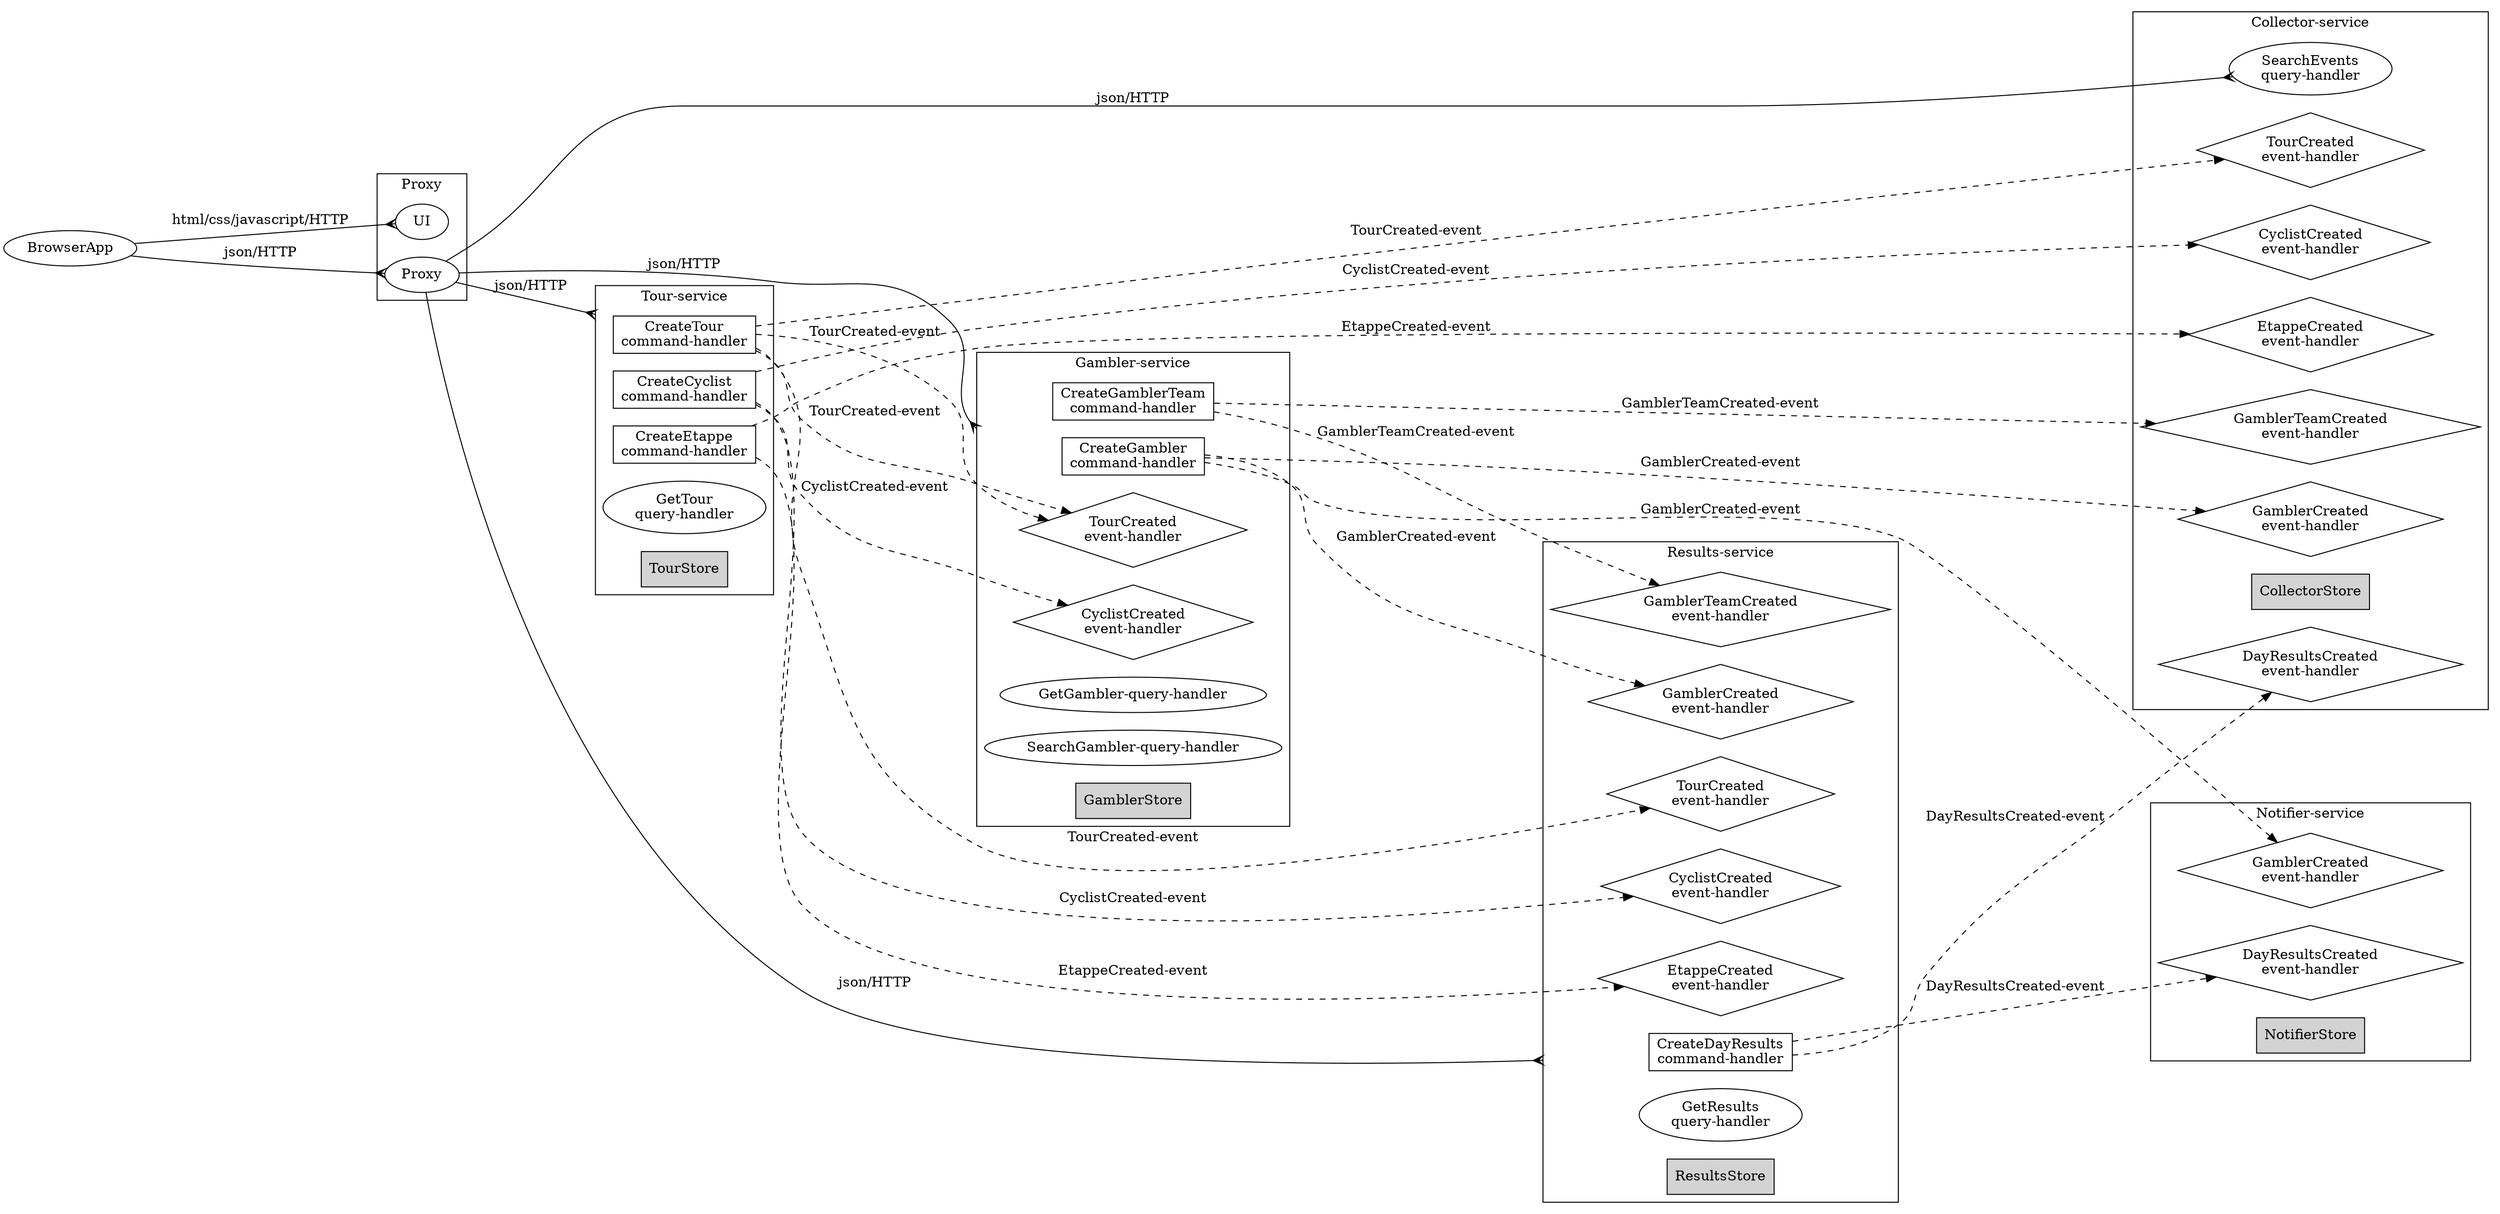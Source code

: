 digraph G {
	graph [compound=true, rankdir=LR, ranksep="1.0"];
	node [label="\N"];

	subgraph clusterproxy {
		label=Proxy;
		UI;
		Proxy;
	}

	subgraph clustertour {
		label="Tour-service";
		// events
		// commands
		CreateTour [label="CreateTour\ncommand-handler", shape=box];
		CreateCyclist [label="CreateCyclist\ncommand-handler", shape=box];
		CreateEtappe [label="CreateEtappe\ncommand-handler", shape=box];
		// queries
		GetTour [label="GetTour\nquery-handler"];
		// store
		TourStore [shape=box, style=filled];
	}

	subgraph clustergambler {
		label="Gambler-service";
		// events
		GamblerTourCreatedEventhandler [label="TourCreated\nevent-handler",shape=diamond];
		GamblerCyclistCreatedEventhandler [label="CyclistCreated\nevent-handler",shape=diamond];
		// commands
		CreateGambler [label="CreateGambler\ncommand-handler", shape=box];
		CreateGamblerTeam [label="CreateGamblerTeam\ncommand-handler", shape=box];
		// queries
		GetGambler [label="GetGambler-query-handler"];
		SearchGambler [label="SearchGambler-query-handler"];
		// store
		GamblerStore [shape=box, style=filled];
	}

	subgraph clusterresults {
		label="Results-service";
		// events
		ResultsTourCreatedEventhandler [label="TourCreated\nevent-handler",shape=diamond];
		ResultsCyclistCreatedEventhandler [label="CyclistCreated\nevent-handler",shape=diamond];
		ResultsEtappeCreatedEventhandler [label="EtappeCreated\nevent-handler",shape=diamond];
		ResultsGamblerCreatedEventhandler [label="GamblerCreated\nevent-handler",shape=diamond];
		ResultsGamblerTeamCreatedEventhandler [label="GamblerTeamCreated\nevent-handler",shape=diamond];
		// commands
		CreateDayResults [label="CreateDayResults\ncommand-handler", shape=box];
		// queries
		GetResults [label="GetResults\nquery-handler"];
		// store
		ResultsStore [shape=box, style=filled];
	}

	subgraph clustercollector {
		label="Collector-service";
		// events
		CollectorTourCreatedEventhandler [label="TourCreated\nevent-handler",shape=diamond];
		CollectorCyclistCreatedEventhandler [label="CyclistCreated\nevent-handler",shape=diamond];
		CollectorEtappeCreatedEventhandler [label="EtappeCreated\nevent-handler",shape=diamond];
		CollectorGamblerCreatedEventhandler [label="GamblerCreated\nevent-handler",shape=diamond];
		CollectorGamblerTeamCreatedEventhandler [label="GamblerTeamCreated\nevent-handler",shape=diamond];
		CollectorDayResultsCreatedEventhandler  [label="DayResultsCreated\nevent-handler",shape=diamond];
		// store
		CollectorStore [shape=box, style=filled];
		// queries
		SearchEvents [label="SearchEvents\nquery-handler"];
	}

	subgraph clusternotifier {
		label="Notifier-service";
		// events
		NotifierGamblerCreatedEventhandler [label="GamblerCreated\nevent-handler",shape=diamond];
		NotifierDayResultsCreatedEventhandler  [label="DayResultsCreated\nevent-handler",shape=diamond];
		// store
		NotifierStore [shape=box, style=filled];
	}

	BrowserApp -> UI [label="html/css/javascript/HTTP",arrowhead="crow"];
	BrowserApp -> Proxy [label="json/HTTP",arrowhead="crow"];
	
	Proxy -> CreateTour [label="json/HTTP",arrowhead=crow, lhead=clustertour];
	Proxy -> CreateGambler [label="json/HTTP",arrowhead=crow, lhead=clustergambler];
	Proxy -> CreateDayResults [label="json/HTTP",arrowhead=crow, lhead=clusterresults];
	Proxy -> SearchEvents [label="json/HTTP",arrowhead=crow, lhead=clusterresults];

	// events initialted from tour-service
	CreateTour -> GamblerTourCreatedEventhandler [label="TourCreated-event", style=dashed];
	CreateTour -> GamblerTourCreatedEventhandler [label="TourCreated-event", style=dashed];
	CreateTour -> ResultsTourCreatedEventhandler [label="TourCreated-event", style=dashed];
	CreateTour -> CollectorTourCreatedEventhandler [label="TourCreated-event", style=dashed];

	CreateCyclist -> GamblerCyclistCreatedEventhandler [label="CyclistCreated-event", style=dashed];
	CreateCyclist -> ResultsCyclistCreatedEventhandler [label="CyclistCreated-event", style=dashed];
	CreateCyclist -> CollectorCyclistCreatedEventhandler [label="CyclistCreated-event", style=dashed];
	
	CreateEtappe -> ResultsEtappeCreatedEventhandler [label="EtappeCreated-event", style=dashed];
	CreateEtappe -> CollectorEtappeCreatedEventhandler [label="EtappeCreated-event", style=dashed];

	// events initiated from gambler service
	CreateGambler -> ResultsGamblerCreatedEventhandler [label="GamblerCreated-event", style=dashed];
	CreateGambler -> CollectorGamblerCreatedEventhandler [label="GamblerCreated-event", style=dashed];
	CreateGambler -> NotifierGamblerCreatedEventhandler [label="GamblerCreated-event", style=dashed];

	CreateGamblerTeam -> ResultsGamblerTeamCreatedEventhandler [label="GamblerTeamCreated-event", style=dashed];
	CreateGamblerTeam -> CollectorGamblerTeamCreatedEventhandler [label="GamblerTeamCreated-event", style=dashed];

	CreateDayResults -> CollectorDayResultsCreatedEventhandler [label="DayResultsCreated-event", style=dashed];
	CreateDayResults -> NotifierDayResultsCreatedEventhandler [label="DayResultsCreated-event", style=dashed];


}
